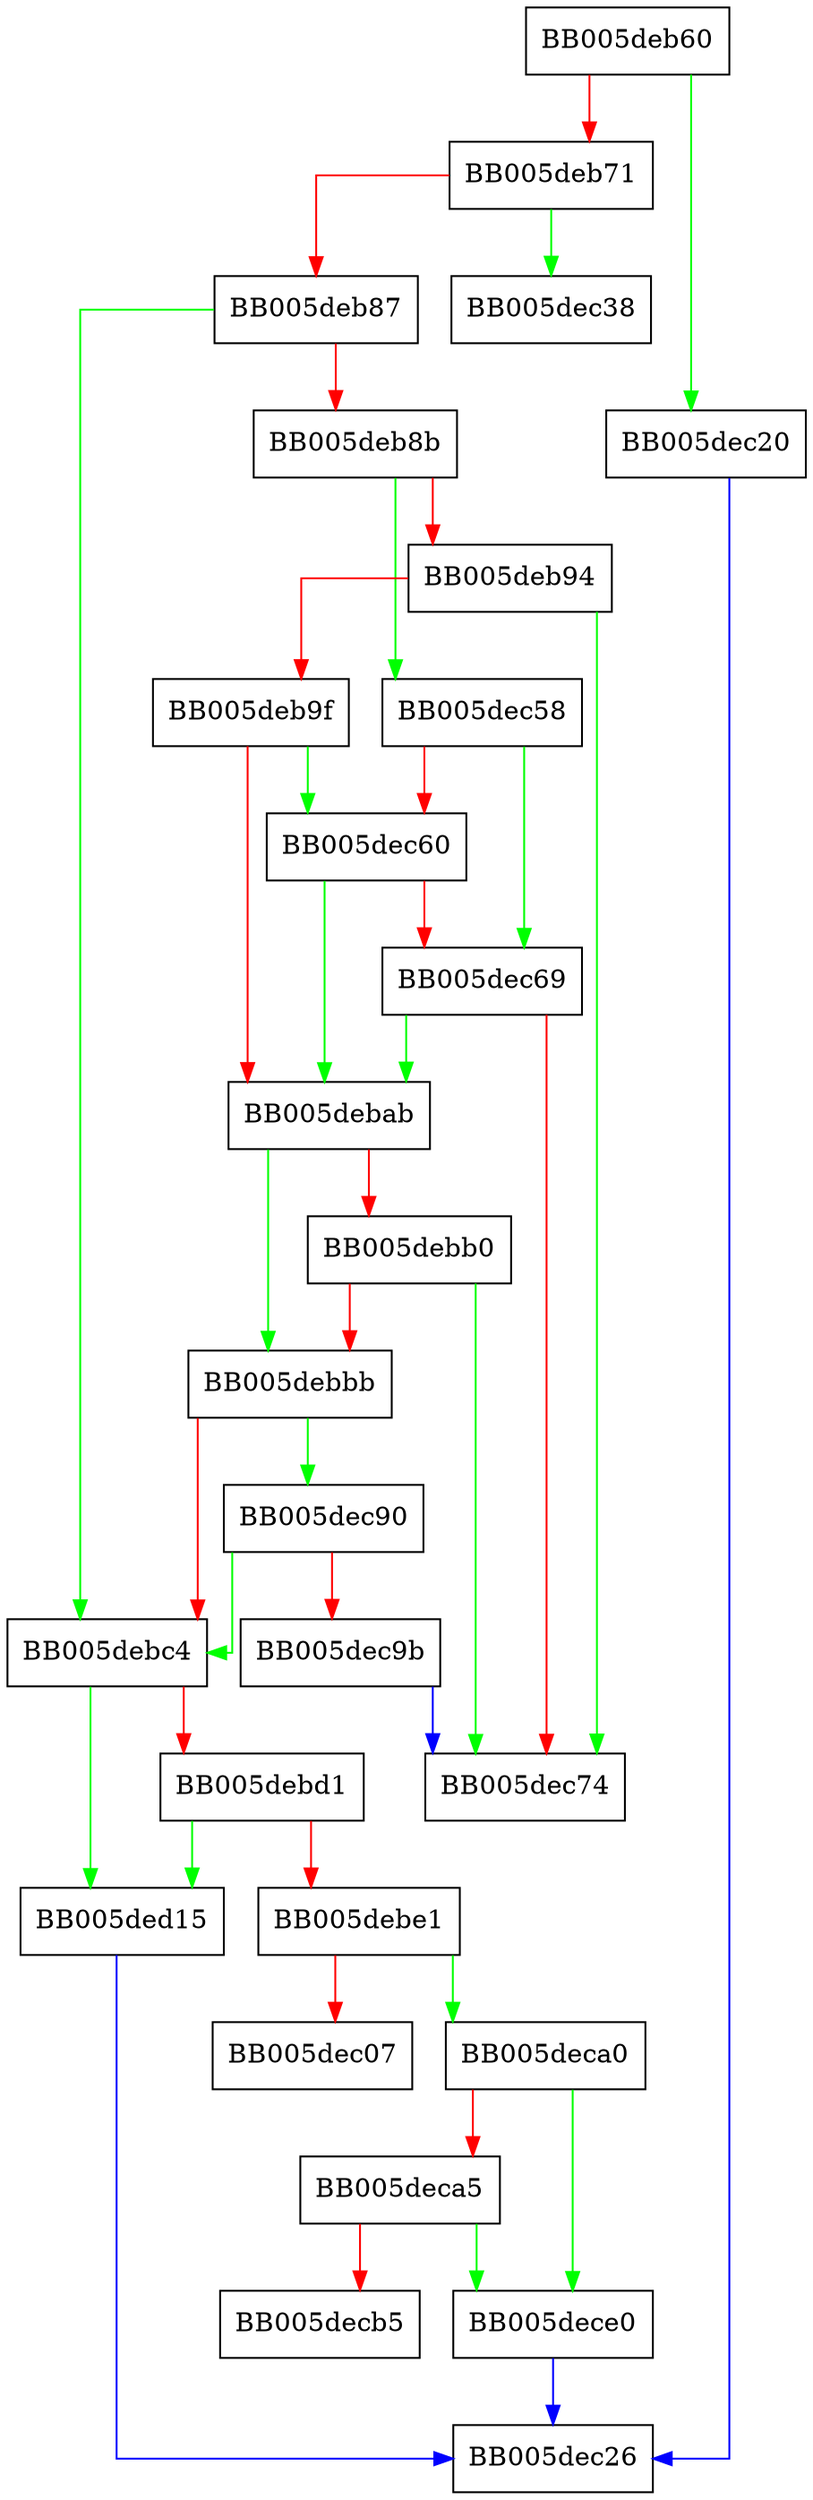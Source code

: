 digraph evp_pkey_ctx_use_cached_data {
  node [shape="box"];
  graph [splines=ortho];
  BB005deb60 -> BB005dec20 [color="green"];
  BB005deb60 -> BB005deb71 [color="red"];
  BB005deb71 -> BB005dec38 [color="green"];
  BB005deb71 -> BB005deb87 [color="red"];
  BB005deb87 -> BB005debc4 [color="green"];
  BB005deb87 -> BB005deb8b [color="red"];
  BB005deb8b -> BB005dec58 [color="green"];
  BB005deb8b -> BB005deb94 [color="red"];
  BB005deb94 -> BB005dec74 [color="green"];
  BB005deb94 -> BB005deb9f [color="red"];
  BB005deb9f -> BB005dec60 [color="green"];
  BB005deb9f -> BB005debab [color="red"];
  BB005debab -> BB005debbb [color="green"];
  BB005debab -> BB005debb0 [color="red"];
  BB005debb0 -> BB005dec74 [color="green"];
  BB005debb0 -> BB005debbb [color="red"];
  BB005debbb -> BB005dec90 [color="green"];
  BB005debbb -> BB005debc4 [color="red"];
  BB005debc4 -> BB005ded15 [color="green"];
  BB005debc4 -> BB005debd1 [color="red"];
  BB005debd1 -> BB005ded15 [color="green"];
  BB005debd1 -> BB005debe1 [color="red"];
  BB005debe1 -> BB005deca0 [color="green"];
  BB005debe1 -> BB005dec07 [color="red"];
  BB005dec20 -> BB005dec26 [color="blue"];
  BB005dec58 -> BB005dec69 [color="green"];
  BB005dec58 -> BB005dec60 [color="red"];
  BB005dec60 -> BB005debab [color="green"];
  BB005dec60 -> BB005dec69 [color="red"];
  BB005dec69 -> BB005debab [color="green"];
  BB005dec69 -> BB005dec74 [color="red"];
  BB005dec90 -> BB005debc4 [color="green"];
  BB005dec90 -> BB005dec9b [color="red"];
  BB005dec9b -> BB005dec74 [color="blue"];
  BB005deca0 -> BB005dece0 [color="green"];
  BB005deca0 -> BB005deca5 [color="red"];
  BB005deca5 -> BB005dece0 [color="green"];
  BB005deca5 -> BB005decb5 [color="red"];
  BB005dece0 -> BB005dec26 [color="blue"];
  BB005ded15 -> BB005dec26 [color="blue"];
}
